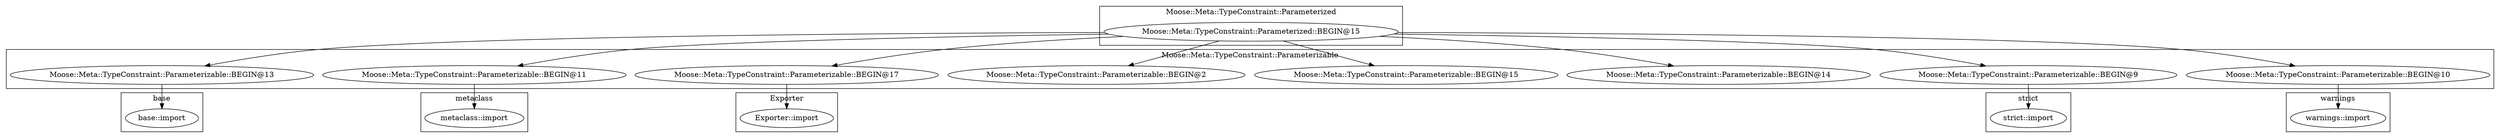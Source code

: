 digraph {
graph [overlap=false]
subgraph cluster_metaclass {
	label="metaclass";
	"metaclass::import";
}
subgraph cluster_base {
	label="base";
	"base::import";
}
subgraph cluster_Exporter {
	label="Exporter";
	"Exporter::import";
}
subgraph cluster_warnings {
	label="warnings";
	"warnings::import";
}
subgraph cluster_Moose_Meta_TypeConstraint_Parameterized {
	label="Moose::Meta::TypeConstraint::Parameterized";
	"Moose::Meta::TypeConstraint::Parameterized::BEGIN@15";
}
subgraph cluster_Moose_Meta_TypeConstraint_Parameterizable {
	label="Moose::Meta::TypeConstraint::Parameterizable";
	"Moose::Meta::TypeConstraint::Parameterizable::BEGIN@13";
	"Moose::Meta::TypeConstraint::Parameterizable::BEGIN@11";
	"Moose::Meta::TypeConstraint::Parameterizable::BEGIN@14";
	"Moose::Meta::TypeConstraint::Parameterizable::BEGIN@15";
	"Moose::Meta::TypeConstraint::Parameterizable::BEGIN@2";
	"Moose::Meta::TypeConstraint::Parameterizable::BEGIN@17";
	"Moose::Meta::TypeConstraint::Parameterizable::BEGIN@9";
	"Moose::Meta::TypeConstraint::Parameterizable::BEGIN@10";
}
subgraph cluster_strict {
	label="strict";
	"strict::import";
}
"Moose::Meta::TypeConstraint::Parameterizable::BEGIN@17" -> "Exporter::import";
"Moose::Meta::TypeConstraint::Parameterized::BEGIN@15" -> "Moose::Meta::TypeConstraint::Parameterizable::BEGIN@17";
"Moose::Meta::TypeConstraint::Parameterizable::BEGIN@11" -> "metaclass::import";
"Moose::Meta::TypeConstraint::Parameterized::BEGIN@15" -> "Moose::Meta::TypeConstraint::Parameterizable::BEGIN@10";
"Moose::Meta::TypeConstraint::Parameterizable::BEGIN@13" -> "base::import";
"Moose::Meta::TypeConstraint::Parameterizable::BEGIN@10" -> "warnings::import";
"Moose::Meta::TypeConstraint::Parameterized::BEGIN@15" -> "Moose::Meta::TypeConstraint::Parameterizable::BEGIN@13";
"Moose::Meta::TypeConstraint::Parameterized::BEGIN@15" -> "Moose::Meta::TypeConstraint::Parameterizable::BEGIN@2";
"Moose::Meta::TypeConstraint::Parameterizable::BEGIN@9" -> "strict::import";
"Moose::Meta::TypeConstraint::Parameterized::BEGIN@15" -> "Moose::Meta::TypeConstraint::Parameterizable::BEGIN@9";
"Moose::Meta::TypeConstraint::Parameterized::BEGIN@15" -> "Moose::Meta::TypeConstraint::Parameterizable::BEGIN@15";
"Moose::Meta::TypeConstraint::Parameterized::BEGIN@15" -> "Moose::Meta::TypeConstraint::Parameterizable::BEGIN@14";
"Moose::Meta::TypeConstraint::Parameterized::BEGIN@15" -> "Moose::Meta::TypeConstraint::Parameterizable::BEGIN@11";
}
